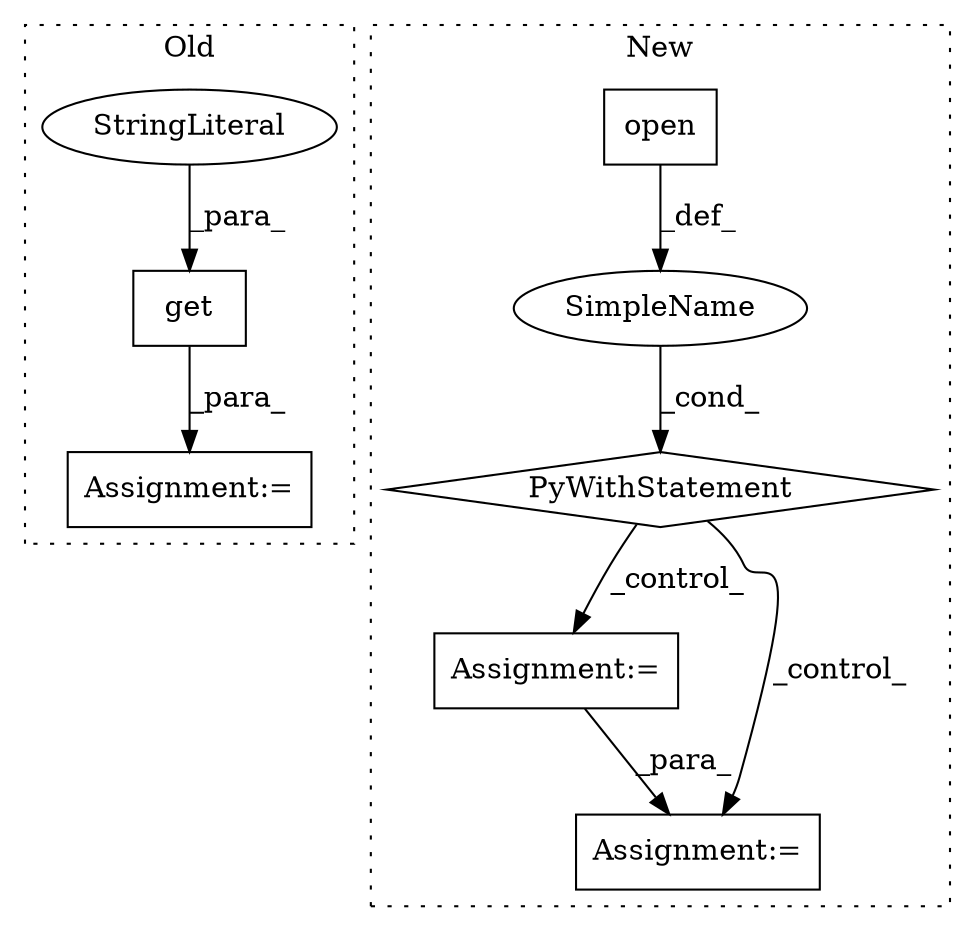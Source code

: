 digraph G {
subgraph cluster0 {
1 [label="get" a="32" s="2992,3004" l="4,1" shape="box"];
3 [label="Assignment:=" a="7" s="2920" l="7" shape="box"];
6 [label="StringLiteral" a="45" s="2996" l="8" shape="ellipse"];
label = "Old";
style="dotted";
}
subgraph cluster1 {
2 [label="PyWithStatement" a="104" s="3029,3058" l="10,2" shape="diamond"];
4 [label="Assignment:=" a="7" s="3116" l="1" shape="box"];
5 [label="SimpleName" a="42" s="" l="" shape="ellipse"];
7 [label="Assignment:=" a="7" s="3148" l="1" shape="box"];
8 [label="open" a="32" s="3039,3057" l="5,1" shape="box"];
label = "New";
style="dotted";
}
1 -> 3 [label="_para_"];
2 -> 4 [label="_control_"];
2 -> 7 [label="_control_"];
4 -> 7 [label="_para_"];
5 -> 2 [label="_cond_"];
6 -> 1 [label="_para_"];
8 -> 5 [label="_def_"];
}